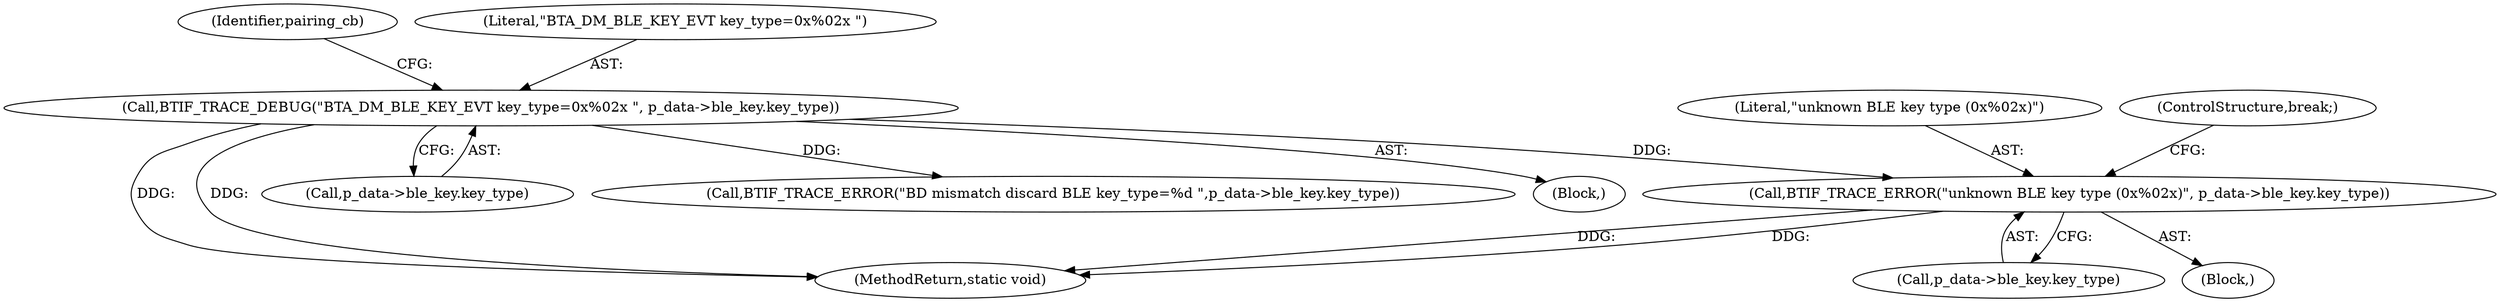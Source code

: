 digraph "0_Android_472271b153c5dc53c28beac55480a8d8434b2d5c_13@pointer" {
"1000642" [label="(Call,BTIF_TRACE_ERROR(\"unknown BLE key type (0x%02x)\", p_data->ble_key.key_type))"];
"1000454" [label="(Call,BTIF_TRACE_DEBUG(\"BTA_DM_BLE_KEY_EVT key_type=0x%02x \", p_data->ble_key.key_type))"];
"1000464" [label="(Identifier,pairing_cb)"];
"1000509" [label="(Block,)"];
"1000643" [label="(Literal,\"unknown BLE key type (0x%02x)\")"];
"1000644" [label="(Call,p_data->ble_key.key_type)"];
"1000455" [label="(Literal,\"BTA_DM_BLE_KEY_EVT key_type=0x%02x \")"];
"1000649" [label="(ControlStructure,break;)"];
"1000132" [label="(Block,)"];
"1000454" [label="(Call,BTIF_TRACE_DEBUG(\"BTA_DM_BLE_KEY_EVT key_type=0x%02x \", p_data->ble_key.key_type))"];
"1000642" [label="(Call,BTIF_TRACE_ERROR(\"unknown BLE key type (0x%02x)\", p_data->ble_key.key_type))"];
"1001051" [label="(MethodReturn,static void)"];
"1000456" [label="(Call,p_data->ble_key.key_type)"];
"1000495" [label="(Call,BTIF_TRACE_ERROR(\"BD mismatch discard BLE key_type=%d \",p_data->ble_key.key_type))"];
"1000642" -> "1000509"  [label="AST: "];
"1000642" -> "1000644"  [label="CFG: "];
"1000643" -> "1000642"  [label="AST: "];
"1000644" -> "1000642"  [label="AST: "];
"1000649" -> "1000642"  [label="CFG: "];
"1000642" -> "1001051"  [label="DDG: "];
"1000642" -> "1001051"  [label="DDG: "];
"1000454" -> "1000642"  [label="DDG: "];
"1000454" -> "1000132"  [label="AST: "];
"1000454" -> "1000456"  [label="CFG: "];
"1000455" -> "1000454"  [label="AST: "];
"1000456" -> "1000454"  [label="AST: "];
"1000464" -> "1000454"  [label="CFG: "];
"1000454" -> "1001051"  [label="DDG: "];
"1000454" -> "1001051"  [label="DDG: "];
"1000454" -> "1000495"  [label="DDG: "];
}
